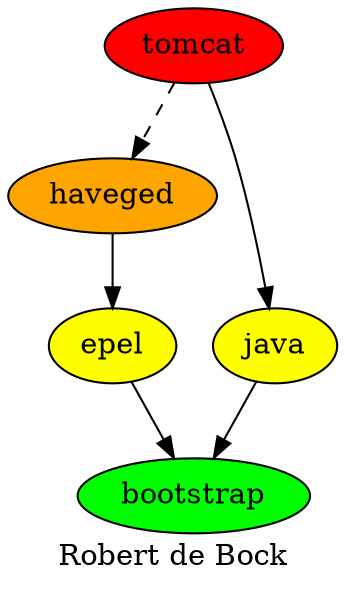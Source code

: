 digraph PhiloDilemma {
  label = "Robert de Bock" ;
  overlap=false
  {
    bootstrap [fillcolor=green style=filled]
    epel [fillcolor=yellow style=filled]
    haveged [fillcolor=orange style=filled]
    java [fillcolor=yellow style=filled]
    tomcat [fillcolor=red style=filled]
  }
  {epel java} -> bootstrap
  haveged -> epel
  tomcat -> java
  tomcat -> haveged [style=dashed]
}
